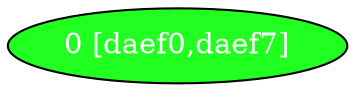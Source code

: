 diGraph libnss3{
	libnss3_0  [style=filled fillcolor="#20FF20" fontcolor="#ffffff" shape=oval label="0 [daef0,daef7]"]


}